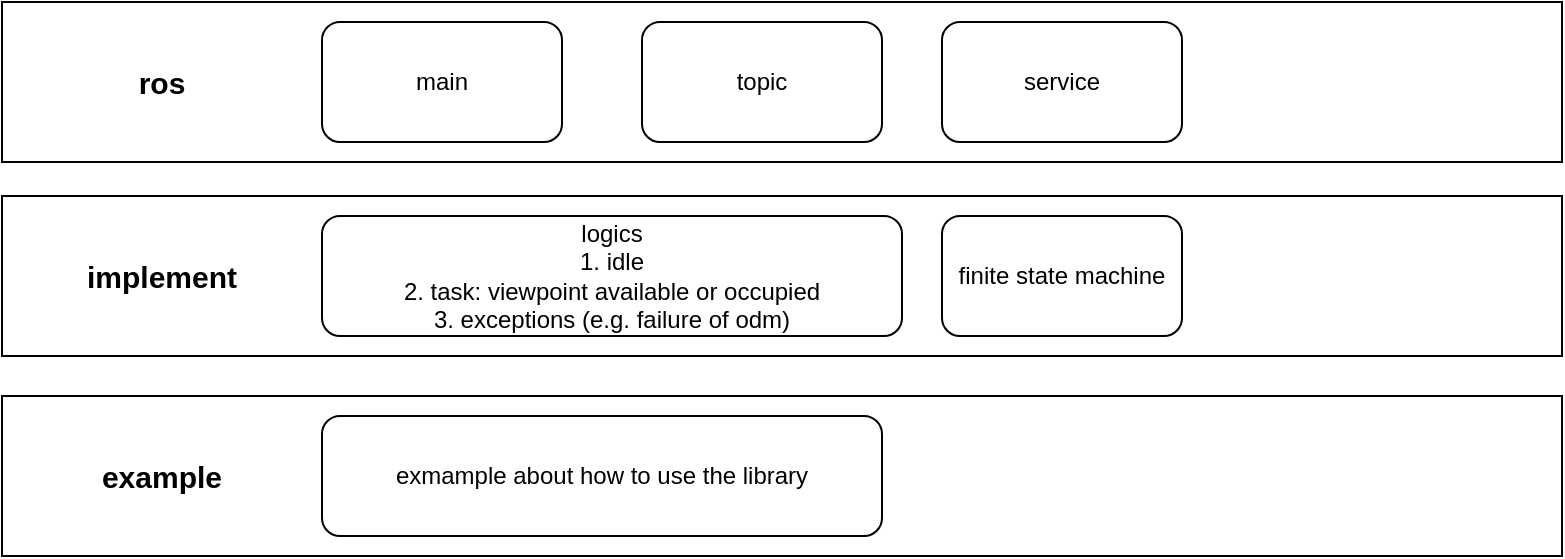 <mxfile pages="3">
    <diagram id="k7U1leZ_NVyK1WPOzW_l" name="structure">
        <mxGraphModel dx="910" dy="314" grid="1" gridSize="10" guides="1" tooltips="1" connect="1" arrows="1" fold="1" page="1" pageScale="1" pageWidth="1169" pageHeight="827" math="0" shadow="0">
            <root>
                <mxCell id="keOr7OvfMAd7OnkER-1M-0"/>
                <mxCell id="keOr7OvfMAd7OnkER-1M-1" parent="keOr7OvfMAd7OnkER-1M-0"/>
                <mxCell id="q8uUXsOKw8VCv3q1-f-d-4" value="" style="rounded=0;whiteSpace=wrap;html=1;fontSize=12;" parent="keOr7OvfMAd7OnkER-1M-1" vertex="1">
                    <mxGeometry x="20" y="183" width="780" height="80" as="geometry"/>
                </mxCell>
                <mxCell id="FvBOYgAS-_ke2ZwoTicX-11" value="" style="rounded=0;whiteSpace=wrap;html=1;fontSize=12;" parent="keOr7OvfMAd7OnkER-1M-1" vertex="1">
                    <mxGeometry x="20" y="280" width="780" height="80" as="geometry"/>
                </mxCell>
                <mxCell id="FvBOYgAS-_ke2ZwoTicX-12" value="implement" style="text;html=1;strokeColor=none;fillColor=none;align=center;verticalAlign=middle;whiteSpace=wrap;rounded=0;fontSize=15;fontStyle=1" parent="keOr7OvfMAd7OnkER-1M-1" vertex="1">
                    <mxGeometry x="20" y="280" width="160" height="80" as="geometry"/>
                </mxCell>
                <mxCell id="FvBOYgAS-_ke2ZwoTicX-13" value="finite state machine" style="rounded=1;whiteSpace=wrap;html=1;fontSize=12;" parent="keOr7OvfMAd7OnkER-1M-1" vertex="1">
                    <mxGeometry x="490" y="290" width="120" height="60" as="geometry"/>
                </mxCell>
                <mxCell id="FvBOYgAS-_ke2ZwoTicX-14" value="logics&lt;div&gt;1. idle&lt;/div&gt;&lt;div&gt;2. task: viewpoint available or occupied&lt;/div&gt;&lt;div&gt;3. exceptions (e.g. failure of odm)&lt;/div&gt;" style="rounded=1;whiteSpace=wrap;html=1;fontSize=12;" parent="keOr7OvfMAd7OnkER-1M-1" vertex="1">
                    <mxGeometry x="180" y="290" width="290" height="60" as="geometry"/>
                </mxCell>
                <mxCell id="FvBOYgAS-_ke2ZwoTicX-16" value="&lt;span style=&quot;color: rgb(0, 0, 0);&quot;&gt;service&lt;/span&gt;" style="rounded=1;whiteSpace=wrap;html=1;fontSize=12;" parent="keOr7OvfMAd7OnkER-1M-1" vertex="1">
                    <mxGeometry x="490" y="193" width="120" height="60" as="geometry"/>
                </mxCell>
                <mxCell id="FvBOYgAS-_ke2ZwoTicX-17" value="" style="rounded=0;whiteSpace=wrap;html=1;fontSize=12;" parent="keOr7OvfMAd7OnkER-1M-1" vertex="1">
                    <mxGeometry x="20" y="380" width="780" height="80" as="geometry"/>
                </mxCell>
                <mxCell id="FvBOYgAS-_ke2ZwoTicX-18" value="example" style="text;html=1;strokeColor=none;fillColor=none;align=center;verticalAlign=middle;whiteSpace=wrap;rounded=0;fontSize=15;fontStyle=1" parent="keOr7OvfMAd7OnkER-1M-1" vertex="1">
                    <mxGeometry x="20" y="380" width="160" height="80" as="geometry"/>
                </mxCell>
                <mxCell id="FvBOYgAS-_ke2ZwoTicX-24" value="exmample about how to use the library" style="rounded=1;whiteSpace=wrap;html=1;fontSize=12;" parent="keOr7OvfMAd7OnkER-1M-1" vertex="1">
                    <mxGeometry x="180" y="390" width="280" height="60" as="geometry"/>
                </mxCell>
                <mxCell id="q8uUXsOKw8VCv3q1-f-d-5" value="ros" style="text;html=1;strokeColor=none;fillColor=none;align=center;verticalAlign=middle;whiteSpace=wrap;rounded=0;fontSize=15;fontStyle=1" parent="keOr7OvfMAd7OnkER-1M-1" vertex="1">
                    <mxGeometry x="20" y="183" width="160" height="80" as="geometry"/>
                </mxCell>
                <mxCell id="q8uUXsOKw8VCv3q1-f-d-6" value="main" style="rounded=1;whiteSpace=wrap;html=1;fontSize=12;" parent="keOr7OvfMAd7OnkER-1M-1" vertex="1">
                    <mxGeometry x="180" y="193" width="120" height="60" as="geometry"/>
                </mxCell>
                <mxCell id="q8uUXsOKw8VCv3q1-f-d-9" value="topic" style="rounded=1;whiteSpace=wrap;html=1;fontSize=12;" parent="keOr7OvfMAd7OnkER-1M-1" vertex="1">
                    <mxGeometry x="340" y="193" width="120" height="60" as="geometry"/>
                </mxCell>
            </root>
        </mxGraphModel>
    </diagram>
    <diagram id="kBfOB2SBIhDGXqwLswxl" name="workflow">
        <mxGraphModel dx="1133" dy="550" grid="1" gridSize="10" guides="1" tooltips="1" connect="1" arrows="1" fold="1" page="1" pageScale="1" pageWidth="2336" pageHeight="1654" math="0" shadow="0">
            <root>
                <mxCell id="L_x6KOI5Ie3beH957Cwe-0"/>
                <mxCell id="L_x6KOI5Ie3beH957Cwe-1" parent="L_x6KOI5Ie3beH957Cwe-0"/>
            </root>
        </mxGraphModel>
    </diagram>
</mxfile>